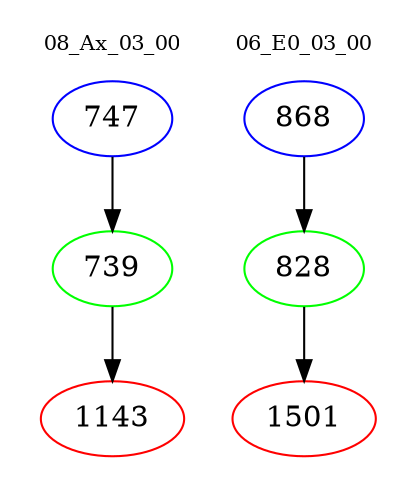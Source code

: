 digraph{
subgraph cluster_0 {
color = white
label = "08_Ax_03_00";
fontsize=10;
T0_747 [label="747", color="blue"]
T0_747 -> T0_739 [color="black"]
T0_739 [label="739", color="green"]
T0_739 -> T0_1143 [color="black"]
T0_1143 [label="1143", color="red"]
}
subgraph cluster_1 {
color = white
label = "06_E0_03_00";
fontsize=10;
T1_868 [label="868", color="blue"]
T1_868 -> T1_828 [color="black"]
T1_828 [label="828", color="green"]
T1_828 -> T1_1501 [color="black"]
T1_1501 [label="1501", color="red"]
}
}
